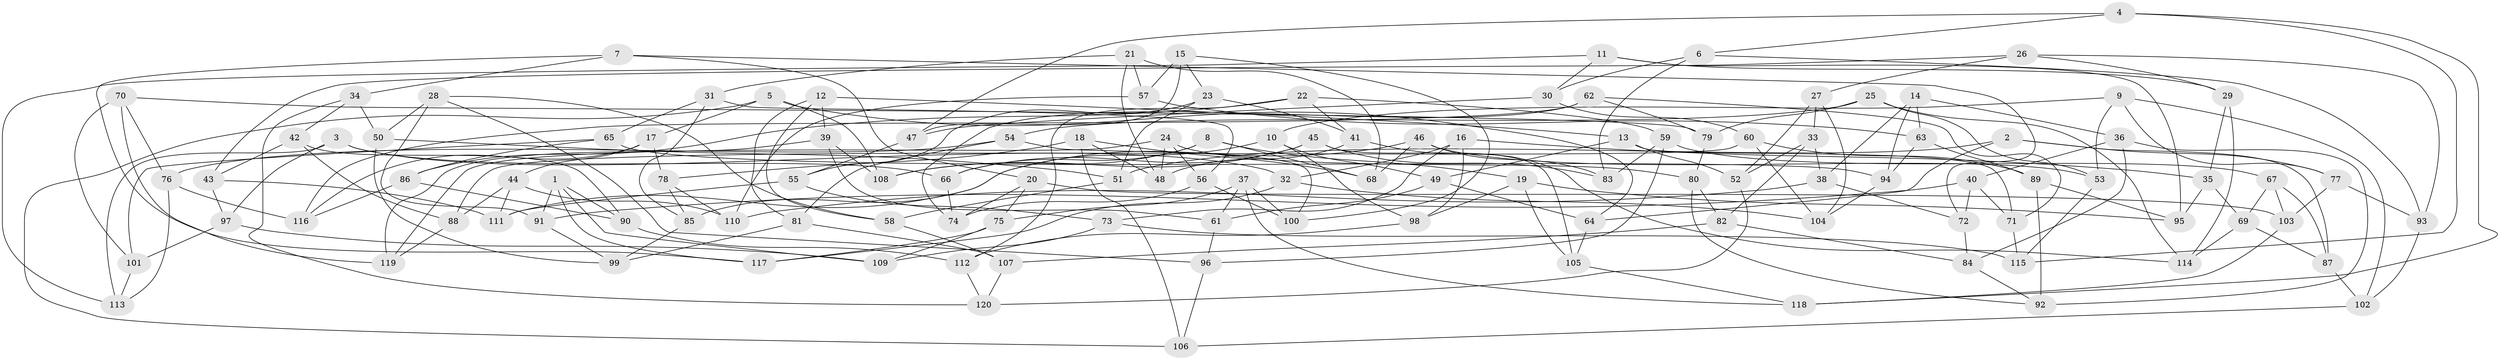 // Generated by graph-tools (version 1.1) at 2025/57/03/09/25 04:57:17]
// undirected, 120 vertices, 240 edges
graph export_dot {
graph [start="1"]
  node [color=gray90,style=filled];
  1;
  2;
  3;
  4;
  5;
  6;
  7;
  8;
  9;
  10;
  11;
  12;
  13;
  14;
  15;
  16;
  17;
  18;
  19;
  20;
  21;
  22;
  23;
  24;
  25;
  26;
  27;
  28;
  29;
  30;
  31;
  32;
  33;
  34;
  35;
  36;
  37;
  38;
  39;
  40;
  41;
  42;
  43;
  44;
  45;
  46;
  47;
  48;
  49;
  50;
  51;
  52;
  53;
  54;
  55;
  56;
  57;
  58;
  59;
  60;
  61;
  62;
  63;
  64;
  65;
  66;
  67;
  68;
  69;
  70;
  71;
  72;
  73;
  74;
  75;
  76;
  77;
  78;
  79;
  80;
  81;
  82;
  83;
  84;
  85;
  86;
  87;
  88;
  89;
  90;
  91;
  92;
  93;
  94;
  95;
  96;
  97;
  98;
  99;
  100;
  101;
  102;
  103;
  104;
  105;
  106;
  107;
  108;
  109;
  110;
  111;
  112;
  113;
  114;
  115;
  116;
  117;
  118;
  119;
  120;
  1 -- 109;
  1 -- 90;
  1 -- 91;
  1 -- 117;
  2 -- 51;
  2 -- 77;
  2 -- 87;
  2 -- 64;
  3 -- 113;
  3 -- 66;
  3 -- 32;
  3 -- 97;
  4 -- 47;
  4 -- 118;
  4 -- 6;
  4 -- 115;
  5 -- 64;
  5 -- 17;
  5 -- 108;
  5 -- 106;
  6 -- 30;
  6 -- 93;
  6 -- 83;
  7 -- 72;
  7 -- 117;
  7 -- 34;
  7 -- 20;
  8 -- 66;
  8 -- 108;
  8 -- 19;
  8 -- 68;
  9 -- 53;
  9 -- 102;
  9 -- 10;
  9 -- 77;
  10 -- 98;
  10 -- 49;
  10 -- 85;
  11 -- 30;
  11 -- 29;
  11 -- 113;
  11 -- 95;
  12 -- 13;
  12 -- 39;
  12 -- 58;
  12 -- 81;
  13 -- 71;
  13 -- 49;
  13 -- 52;
  14 -- 36;
  14 -- 94;
  14 -- 38;
  14 -- 63;
  15 -- 23;
  15 -- 47;
  15 -- 100;
  15 -- 57;
  16 -- 98;
  16 -- 35;
  16 -- 73;
  16 -- 32;
  17 -- 116;
  17 -- 44;
  17 -- 78;
  18 -- 78;
  18 -- 48;
  18 -- 106;
  18 -- 68;
  19 -- 105;
  19 -- 98;
  19 -- 95;
  20 -- 74;
  20 -- 103;
  20 -- 75;
  21 -- 48;
  21 -- 57;
  21 -- 68;
  21 -- 31;
  22 -- 112;
  22 -- 86;
  22 -- 59;
  22 -- 41;
  23 -- 55;
  23 -- 41;
  23 -- 51;
  24 -- 80;
  24 -- 119;
  24 -- 48;
  24 -- 56;
  25 -- 79;
  25 -- 114;
  25 -- 53;
  25 -- 54;
  26 -- 29;
  26 -- 27;
  26 -- 93;
  26 -- 43;
  27 -- 52;
  27 -- 33;
  27 -- 104;
  28 -- 50;
  28 -- 91;
  28 -- 96;
  28 -- 58;
  29 -- 114;
  29 -- 35;
  30 -- 60;
  30 -- 47;
  31 -- 85;
  31 -- 56;
  31 -- 65;
  32 -- 104;
  32 -- 117;
  33 -- 52;
  33 -- 38;
  33 -- 82;
  34 -- 42;
  34 -- 120;
  34 -- 50;
  35 -- 69;
  35 -- 95;
  36 -- 92;
  36 -- 40;
  36 -- 84;
  37 -- 75;
  37 -- 118;
  37 -- 61;
  37 -- 100;
  38 -- 72;
  38 -- 110;
  39 -- 61;
  39 -- 108;
  39 -- 119;
  40 -- 72;
  40 -- 91;
  40 -- 71;
  41 -- 114;
  41 -- 48;
  42 -- 88;
  42 -- 90;
  42 -- 43;
  43 -- 111;
  43 -- 97;
  44 -- 111;
  44 -- 88;
  44 -- 110;
  45 -- 83;
  45 -- 105;
  45 -- 108;
  45 -- 66;
  46 -- 53;
  46 -- 83;
  46 -- 111;
  46 -- 68;
  47 -- 55;
  49 -- 64;
  49 -- 61;
  50 -- 99;
  50 -- 51;
  51 -- 58;
  52 -- 120;
  53 -- 115;
  54 -- 100;
  54 -- 81;
  54 -- 76;
  55 -- 111;
  55 -- 73;
  56 -- 100;
  56 -- 74;
  57 -- 110;
  57 -- 63;
  58 -- 107;
  59 -- 67;
  59 -- 83;
  59 -- 96;
  60 -- 88;
  60 -- 104;
  60 -- 89;
  61 -- 96;
  62 -- 79;
  62 -- 116;
  62 -- 71;
  62 -- 74;
  63 -- 89;
  63 -- 94;
  64 -- 105;
  65 -- 94;
  65 -- 101;
  65 -- 86;
  66 -- 74;
  67 -- 103;
  67 -- 87;
  67 -- 69;
  69 -- 87;
  69 -- 114;
  70 -- 79;
  70 -- 119;
  70 -- 101;
  70 -- 76;
  71 -- 115;
  72 -- 84;
  73 -- 115;
  73 -- 109;
  75 -- 109;
  75 -- 117;
  76 -- 113;
  76 -- 116;
  77 -- 93;
  77 -- 103;
  78 -- 110;
  78 -- 85;
  79 -- 80;
  80 -- 92;
  80 -- 82;
  81 -- 107;
  81 -- 99;
  82 -- 107;
  82 -- 84;
  84 -- 92;
  85 -- 99;
  86 -- 116;
  86 -- 90;
  87 -- 102;
  88 -- 119;
  89 -- 95;
  89 -- 92;
  90 -- 112;
  91 -- 99;
  93 -- 102;
  94 -- 104;
  96 -- 106;
  97 -- 101;
  97 -- 109;
  98 -- 112;
  101 -- 113;
  102 -- 106;
  103 -- 118;
  105 -- 118;
  107 -- 120;
  112 -- 120;
}
